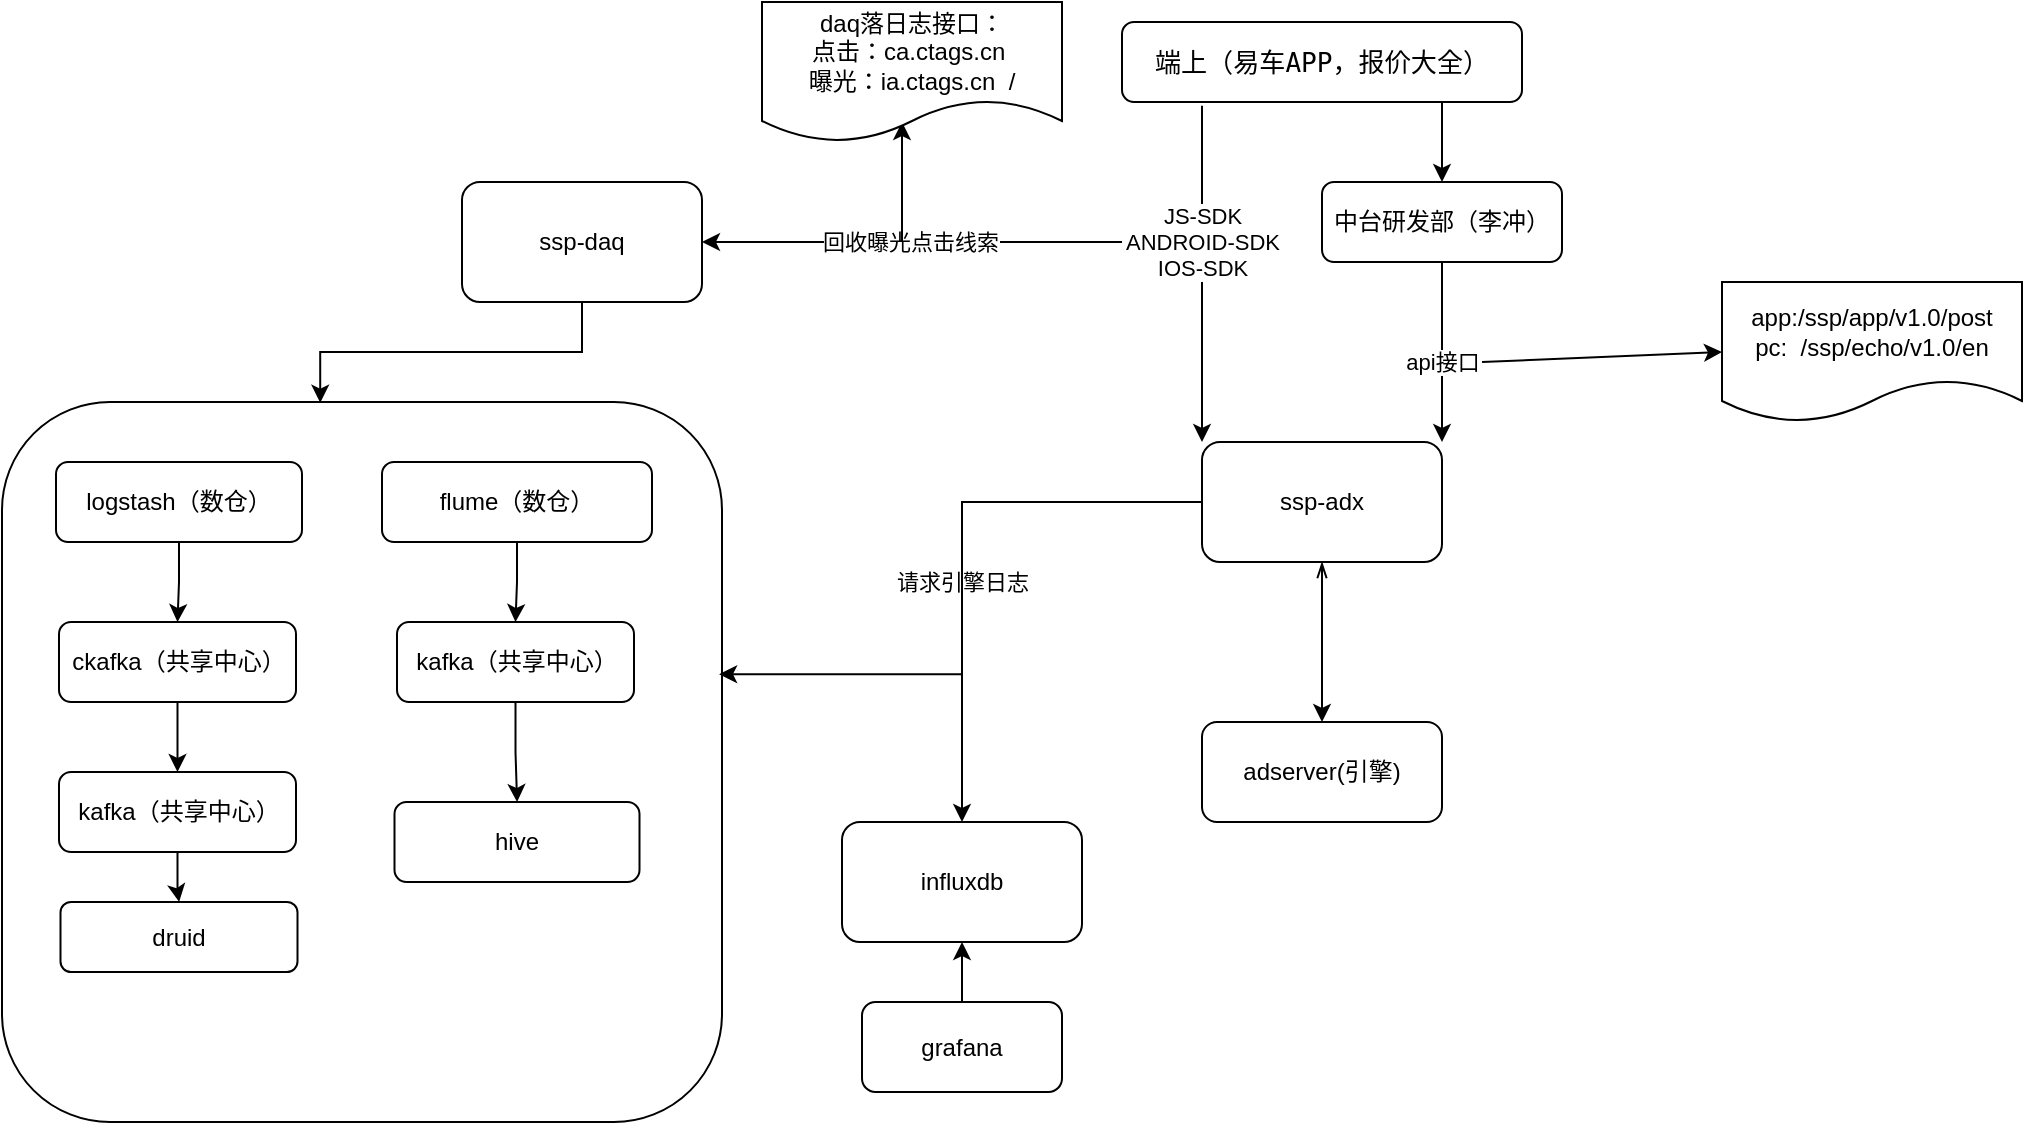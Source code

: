 <mxfile version="17.4.6" type="github">
  <diagram id="UeLceDq5GZnAgyrlyKgJ" name="Page-1">
    <mxGraphModel dx="1837" dy="589" grid="1" gridSize="10" guides="1" tooltips="1" connect="1" arrows="1" fold="1" page="1" pageScale="1" pageWidth="827" pageHeight="1169" math="0" shadow="0">
      <root>
        <mxCell id="0" />
        <mxCell id="1" parent="0" />
        <mxCell id="snLcsFlIVh21x5g7Dc2b-37" value="" style="whiteSpace=wrap;html=1;aspect=fixed;rounded=1;fillColor=none;" parent="1" vertex="1">
          <mxGeometry x="-440" y="220" width="360" height="360" as="geometry" />
        </mxCell>
        <mxCell id="snLcsFlIVh21x5g7Dc2b-7" value="" style="edgeStyle=orthogonalEdgeStyle;rounded=0;orthogonalLoop=1;jettySize=auto;html=1;entryX=0;entryY=0;entryDx=0;entryDy=0;exitX=0.2;exitY=1.046;exitDx=0;exitDy=0;exitPerimeter=0;" parent="1" source="HXvhfLutWoaemwnJysyT-1" target="snLcsFlIVh21x5g7Dc2b-3" edge="1">
          <mxGeometry relative="1" as="geometry">
            <mxPoint x="160" y="80" as="sourcePoint" />
            <mxPoint x="160" y="160" as="targetPoint" />
            <Array as="points" />
          </mxGeometry>
        </mxCell>
        <mxCell id="snLcsFlIVh21x5g7Dc2b-9" value="JS-SDK&lt;br&gt;ANDROID-SDK&lt;br&gt;IOS-SDK" style="edgeLabel;html=1;align=center;verticalAlign=middle;resizable=0;points=[];" parent="snLcsFlIVh21x5g7Dc2b-7" vertex="1" connectable="0">
          <mxGeometry x="-0.19" y="1" relative="1" as="geometry">
            <mxPoint x="-1" as="offset" />
          </mxGeometry>
        </mxCell>
        <mxCell id="HXvhfLutWoaemwnJysyT-1" value="&lt;pre style=&quot;background-color: rgb(255 , 255 , 255) ; font-family: &amp;#34;jetbrains mono&amp;#34; , monospace ; font-size: 9.8pt&quot;&gt;端上（易车APP，报价大全）&lt;/pre&gt;" style="rounded=1;whiteSpace=wrap;html=1;" parent="1" vertex="1">
          <mxGeometry x="120" y="30" width="200" height="40" as="geometry" />
        </mxCell>
        <mxCell id="snLcsFlIVh21x5g7Dc2b-21" value="" style="edgeStyle=orthogonalEdgeStyle;rounded=0;orthogonalLoop=1;jettySize=auto;html=1;exitX=0;exitY=0.5;exitDx=0;exitDy=0;entryX=0.996;entryY=0.378;entryDx=0;entryDy=0;entryPerimeter=0;" parent="1" source="snLcsFlIVh21x5g7Dc2b-3" target="snLcsFlIVh21x5g7Dc2b-37" edge="1">
          <mxGeometry relative="1" as="geometry" />
        </mxCell>
        <mxCell id="snLcsFlIVh21x5g7Dc2b-32" value="请求引擎日志" style="edgeLabel;html=1;align=center;verticalAlign=middle;resizable=0;points=[];" parent="snLcsFlIVh21x5g7Dc2b-21" vertex="1" connectable="0">
          <mxGeometry x="-0.022" relative="1" as="geometry">
            <mxPoint as="offset" />
          </mxGeometry>
        </mxCell>
        <mxCell id="snLcsFlIVh21x5g7Dc2b-45" style="edgeStyle=orthogonalEdgeStyle;rounded=0;orthogonalLoop=1;jettySize=auto;html=1;entryX=0.5;entryY=0;entryDx=0;entryDy=0;startArrow=openThin;startFill=0;" parent="1" source="snLcsFlIVh21x5g7Dc2b-3" target="snLcsFlIVh21x5g7Dc2b-30" edge="1">
          <mxGeometry relative="1" as="geometry" />
        </mxCell>
        <mxCell id="snLcsFlIVh21x5g7Dc2b-3" value="ssp-adx" style="whiteSpace=wrap;html=1;rounded=1;" parent="1" vertex="1">
          <mxGeometry x="160" y="240" width="120" height="60" as="geometry" />
        </mxCell>
        <mxCell id="snLcsFlIVh21x5g7Dc2b-8" value="" style="edgeStyle=orthogonalEdgeStyle;rounded=0;orthogonalLoop=1;jettySize=auto;html=1;" parent="1" edge="1">
          <mxGeometry relative="1" as="geometry">
            <mxPoint x="280" y="70" as="sourcePoint" />
            <mxPoint x="280" y="110" as="targetPoint" />
            <Array as="points">
              <mxPoint x="280" y="100" />
            </Array>
          </mxGeometry>
        </mxCell>
        <mxCell id="snLcsFlIVh21x5g7Dc2b-11" style="edgeStyle=orthogonalEdgeStyle;rounded=0;orthogonalLoop=1;jettySize=auto;html=1;entryX=1;entryY=0;entryDx=0;entryDy=0;" parent="1" source="snLcsFlIVh21x5g7Dc2b-10" target="snLcsFlIVh21x5g7Dc2b-3" edge="1">
          <mxGeometry relative="1" as="geometry" />
        </mxCell>
        <mxCell id="snLcsFlIVh21x5g7Dc2b-12" value="api接口" style="edgeLabel;html=1;align=center;verticalAlign=middle;resizable=0;points=[];" parent="snLcsFlIVh21x5g7Dc2b-11" vertex="1" connectable="0">
          <mxGeometry x="0.101" relative="1" as="geometry">
            <mxPoint as="offset" />
          </mxGeometry>
        </mxCell>
        <mxCell id="snLcsFlIVh21x5g7Dc2b-10" value="中台研发部（李冲）" style="rounded=1;whiteSpace=wrap;html=1;" parent="1" vertex="1">
          <mxGeometry x="220" y="110" width="120" height="40" as="geometry" />
        </mxCell>
        <mxCell id="snLcsFlIVh21x5g7Dc2b-13" value="app:/ssp/app/v1.0/post&lt;br&gt;pc:&amp;nbsp; /ssp/echo/v1.0/en" style="shape=document;whiteSpace=wrap;html=1;boundedLbl=1;" parent="1" vertex="1">
          <mxGeometry x="420" y="160" width="150" height="70" as="geometry" />
        </mxCell>
        <mxCell id="snLcsFlIVh21x5g7Dc2b-14" value="" style="endArrow=classic;html=1;rounded=0;entryX=0;entryY=0.5;entryDx=0;entryDy=0;" parent="1" target="snLcsFlIVh21x5g7Dc2b-13" edge="1">
          <mxGeometry width="50" height="50" relative="1" as="geometry">
            <mxPoint x="300" y="200" as="sourcePoint" />
            <mxPoint x="560" y="280" as="targetPoint" />
          </mxGeometry>
        </mxCell>
        <mxCell id="snLcsFlIVh21x5g7Dc2b-23" value="" style="edgeStyle=orthogonalEdgeStyle;rounded=0;orthogonalLoop=1;jettySize=auto;html=1;entryX=0.442;entryY=0.001;entryDx=0;entryDy=0;entryPerimeter=0;" parent="1" source="snLcsFlIVh21x5g7Dc2b-15" target="snLcsFlIVh21x5g7Dc2b-37" edge="1">
          <mxGeometry relative="1" as="geometry" />
        </mxCell>
        <mxCell id="snLcsFlIVh21x5g7Dc2b-49" value="" style="edgeStyle=orthogonalEdgeStyle;rounded=0;orthogonalLoop=1;jettySize=auto;html=1;startArrow=none;startFill=0;exitX=0;exitY=0.5;exitDx=0;exitDy=0;" parent="1" source="snLcsFlIVh21x5g7Dc2b-3" target="snLcsFlIVh21x5g7Dc2b-48" edge="1">
          <mxGeometry relative="1" as="geometry">
            <mxPoint x="60" y="270" as="sourcePoint" />
            <Array as="points">
              <mxPoint x="40" y="270" />
            </Array>
          </mxGeometry>
        </mxCell>
        <mxCell id="snLcsFlIVh21x5g7Dc2b-15" value="ssp-daq" style="whiteSpace=wrap;html=1;rounded=1;" parent="1" vertex="1">
          <mxGeometry x="-210" y="110" width="120" height="60" as="geometry" />
        </mxCell>
        <mxCell id="snLcsFlIVh21x5g7Dc2b-17" value="" style="endArrow=classic;html=1;rounded=0;entryX=1;entryY=0.5;entryDx=0;entryDy=0;" parent="1" target="snLcsFlIVh21x5g7Dc2b-15" edge="1">
          <mxGeometry width="50" height="50" relative="1" as="geometry">
            <mxPoint x="120" y="140" as="sourcePoint" />
            <mxPoint x="440" y="250" as="targetPoint" />
            <Array as="points">
              <mxPoint x="-35" y="140" />
            </Array>
          </mxGeometry>
        </mxCell>
        <mxCell id="snLcsFlIVh21x5g7Dc2b-18" value="回收曝光点击线索" style="edgeLabel;html=1;align=center;verticalAlign=middle;resizable=0;points=[];" parent="snLcsFlIVh21x5g7Dc2b-17" vertex="1" connectable="0">
          <mxGeometry x="0.013" relative="1" as="geometry">
            <mxPoint as="offset" />
          </mxGeometry>
        </mxCell>
        <mxCell id="snLcsFlIVh21x5g7Dc2b-43" value="" style="edgeStyle=orthogonalEdgeStyle;rounded=0;orthogonalLoop=1;jettySize=auto;html=1;" parent="1" source="snLcsFlIVh21x5g7Dc2b-20" target="snLcsFlIVh21x5g7Dc2b-42" edge="1">
          <mxGeometry relative="1" as="geometry" />
        </mxCell>
        <mxCell id="snLcsFlIVh21x5g7Dc2b-20" value="flume（数仓）" style="whiteSpace=wrap;html=1;rounded=1;" parent="1" vertex="1">
          <mxGeometry x="-250" y="250" width="135" height="40" as="geometry" />
        </mxCell>
        <mxCell id="snLcsFlIVh21x5g7Dc2b-25" value="" style="edgeStyle=orthogonalEdgeStyle;rounded=0;orthogonalLoop=1;jettySize=auto;html=1;" parent="1" source="snLcsFlIVh21x5g7Dc2b-22" target="snLcsFlIVh21x5g7Dc2b-24" edge="1">
          <mxGeometry relative="1" as="geometry" />
        </mxCell>
        <mxCell id="snLcsFlIVh21x5g7Dc2b-22" value="logstash（数仓）" style="rounded=1;whiteSpace=wrap;html=1;" parent="1" vertex="1">
          <mxGeometry x="-413" y="250" width="123" height="40" as="geometry" />
        </mxCell>
        <mxCell id="snLcsFlIVh21x5g7Dc2b-40" value="" style="edgeStyle=orthogonalEdgeStyle;rounded=0;orthogonalLoop=1;jettySize=auto;html=1;" parent="1" source="snLcsFlIVh21x5g7Dc2b-24" target="snLcsFlIVh21x5g7Dc2b-39" edge="1">
          <mxGeometry relative="1" as="geometry" />
        </mxCell>
        <mxCell id="snLcsFlIVh21x5g7Dc2b-24" value="ckafka（共享中心）" style="whiteSpace=wrap;html=1;rounded=1;" parent="1" vertex="1">
          <mxGeometry x="-411.5" y="330" width="118.5" height="40" as="geometry" />
        </mxCell>
        <mxCell id="snLcsFlIVh21x5g7Dc2b-26" value="hive" style="whiteSpace=wrap;html=1;rounded=1;" parent="1" vertex="1">
          <mxGeometry x="-243.75" y="420" width="122.5" height="40" as="geometry" />
        </mxCell>
        <mxCell id="snLcsFlIVh21x5g7Dc2b-28" value="druid" style="whiteSpace=wrap;html=1;rounded=1;" parent="1" vertex="1">
          <mxGeometry x="-410.75" y="470" width="118.5" height="35" as="geometry" />
        </mxCell>
        <mxCell id="snLcsFlIVh21x5g7Dc2b-30" value="adserver(引擎)" style="whiteSpace=wrap;html=1;rounded=1;" parent="1" vertex="1">
          <mxGeometry x="160" y="380" width="120" height="50" as="geometry" />
        </mxCell>
        <mxCell id="snLcsFlIVh21x5g7Dc2b-41" value="" style="edgeStyle=orthogonalEdgeStyle;rounded=0;orthogonalLoop=1;jettySize=auto;html=1;" parent="1" source="snLcsFlIVh21x5g7Dc2b-39" target="snLcsFlIVh21x5g7Dc2b-28" edge="1">
          <mxGeometry relative="1" as="geometry" />
        </mxCell>
        <mxCell id="snLcsFlIVh21x5g7Dc2b-39" value="kafka（共享中心）" style="whiteSpace=wrap;html=1;rounded=1;" parent="1" vertex="1">
          <mxGeometry x="-411.5" y="405" width="118.5" height="40" as="geometry" />
        </mxCell>
        <mxCell id="snLcsFlIVh21x5g7Dc2b-44" value="" style="edgeStyle=orthogonalEdgeStyle;rounded=0;orthogonalLoop=1;jettySize=auto;html=1;" parent="1" source="snLcsFlIVh21x5g7Dc2b-42" target="snLcsFlIVh21x5g7Dc2b-26" edge="1">
          <mxGeometry relative="1" as="geometry" />
        </mxCell>
        <mxCell id="snLcsFlIVh21x5g7Dc2b-42" value="kafka（共享中心）" style="whiteSpace=wrap;html=1;rounded=1;" parent="1" vertex="1">
          <mxGeometry x="-242.5" y="330" width="118.5" height="40" as="geometry" />
        </mxCell>
        <mxCell id="snLcsFlIVh21x5g7Dc2b-50" style="edgeStyle=orthogonalEdgeStyle;rounded=0;orthogonalLoop=1;jettySize=auto;html=1;startArrow=none;startFill=0;" parent="1" source="snLcsFlIVh21x5g7Dc2b-46" target="snLcsFlIVh21x5g7Dc2b-48" edge="1">
          <mxGeometry relative="1" as="geometry" />
        </mxCell>
        <mxCell id="snLcsFlIVh21x5g7Dc2b-46" value="grafana" style="rounded=1;whiteSpace=wrap;html=1;fillColor=none;" parent="1" vertex="1">
          <mxGeometry x="-10" y="520" width="100" height="45" as="geometry" />
        </mxCell>
        <mxCell id="snLcsFlIVh21x5g7Dc2b-48" value="influxdb" style="whiteSpace=wrap;html=1;rounded=1;" parent="1" vertex="1">
          <mxGeometry x="-20" y="430" width="120" height="60" as="geometry" />
        </mxCell>
        <mxCell id="Hfv6fbt0utfUgIxuW2_U-1" value="" style="endArrow=classic;html=1;rounded=0;" edge="1" parent="1">
          <mxGeometry width="50" height="50" relative="1" as="geometry">
            <mxPoint x="10" y="140" as="sourcePoint" />
            <mxPoint x="10" y="80" as="targetPoint" />
          </mxGeometry>
        </mxCell>
        <mxCell id="Hfv6fbt0utfUgIxuW2_U-2" value="daq落日志接口：&lt;br&gt;点击：ca.ctags.cn&amp;nbsp; &lt;br&gt;曝光：ia.ctags.cn&amp;nbsp; /" style="shape=document;whiteSpace=wrap;html=1;boundedLbl=1;" vertex="1" parent="1">
          <mxGeometry x="-60" y="20" width="150" height="70" as="geometry" />
        </mxCell>
      </root>
    </mxGraphModel>
  </diagram>
</mxfile>
